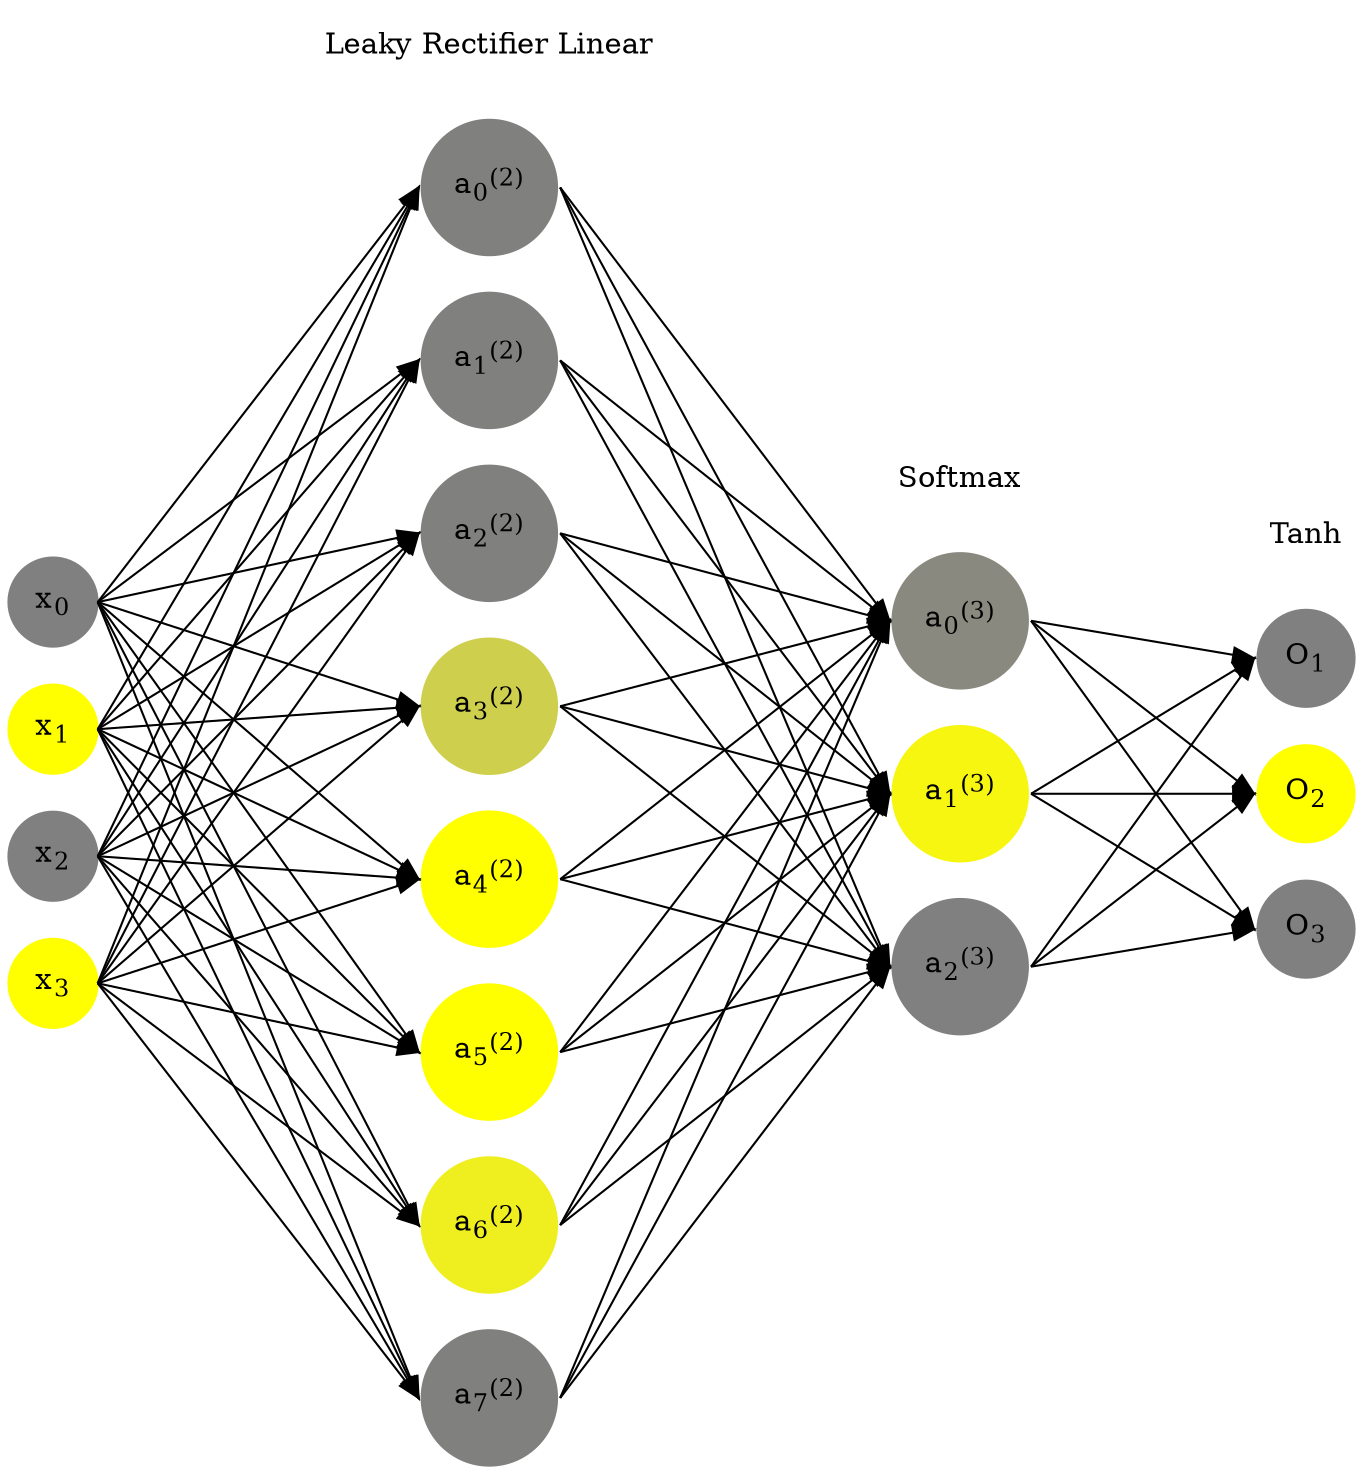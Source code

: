 digraph G {
	rankdir = LR;
	splines=false;
	edge[style=invis];
	ranksep= 1.4;
	{
	node [shape=circle, color="0.1667, 0.0, 0.5", style=filled, fillcolor="0.1667, 0.0, 0.5"];
	x0 [label=<x<sub>0</sub>>];
	}
	{
	node [shape=circle, color="0.1667, 1.0, 1.0", style=filled, fillcolor="0.1667, 1.0, 1.0"];
	x1 [label=<x<sub>1</sub>>];
	}
	{
	node [shape=circle, color="0.1667, 0.0, 0.5", style=filled, fillcolor="0.1667, 0.0, 0.5"];
	x2 [label=<x<sub>2</sub>>];
	}
	{
	node [shape=circle, color="0.1667, 1.0, 1.0", style=filled, fillcolor="0.1667, 1.0, 1.0"];
	x3 [label=<x<sub>3</sub>>];
	}
	{
	node [shape=circle, color="0.1667, 0.000775, 0.500387", style=filled, fillcolor="0.1667, 0.000775, 0.500387"];
	a02 [label=<a<sub>0</sub><sup>(2)</sup>>];
	}
	{
	node [shape=circle, color="0.1667, 0.000155, 0.500077", style=filled, fillcolor="0.1667, 0.000155, 0.500077"];
	a12 [label=<a<sub>1</sub><sup>(2)</sup>>];
	}
	{
	node [shape=circle, color="0.1667, 0.001502, 0.500751", style=filled, fillcolor="0.1667, 0.001502, 0.500751"];
	a22 [label=<a<sub>2</sub><sup>(2)</sup>>];
	}
	{
	node [shape=circle, color="0.1667, 0.623447, 0.811724", style=filled, fillcolor="0.1667, 0.623447, 0.811724"];
	a32 [label=<a<sub>3</sub><sup>(2)</sup>>];
	}
	{
	node [shape=circle, color="0.1667, 2.611131, 1.805566", style=filled, fillcolor="0.1667, 2.611131, 1.805566"];
	a42 [label=<a<sub>4</sub><sup>(2)</sup>>];
	}
	{
	node [shape=circle, color="0.1667, 3.956250, 2.478125", style=filled, fillcolor="0.1667, 3.956250, 2.478125"];
	a52 [label=<a<sub>5</sub><sup>(2)</sup>>];
	}
	{
	node [shape=circle, color="0.1667, 0.869079, 0.934540", style=filled, fillcolor="0.1667, 0.869079, 0.934540"];
	a62 [label=<a<sub>6</sub><sup>(2)</sup>>];
	}
	{
	node [shape=circle, color="0.1667, 0.000312, 0.500156", style=filled, fillcolor="0.1667, 0.000312, 0.500156"];
	a72 [label=<a<sub>7</sub><sup>(2)</sup>>];
	}
	{
	node [shape=circle, color="0.1667, 0.071883, 0.535942", style=filled, fillcolor="0.1667, 0.071883, 0.535942"];
	a03 [label=<a<sub>0</sub><sup>(3)</sup>>];
	}
	{
	node [shape=circle, color="0.1667, 0.928117, 0.964058", style=filled, fillcolor="0.1667, 0.928117, 0.964058"];
	a13 [label=<a<sub>1</sub><sup>(3)</sup>>];
	}
	{
	node [shape=circle, color="0.1667, 0.000000, 0.500000", style=filled, fillcolor="0.1667, 0.000000, 0.500000"];
	a23 [label=<a<sub>2</sub><sup>(3)</sup>>];
	}
	{
	node [shape=circle, color="0.1667, 0.0, 0.5", style=filled, fillcolor="0.1667, 0.0, 0.5"];
	O1 [label=<O<sub>1</sub>>];
	}
	{
	node [shape=circle, color="0.1667, 1.0, 1.0", style=filled, fillcolor="0.1667, 1.0, 1.0"];
	O2 [label=<O<sub>2</sub>>];
	}
	{
	node [shape=circle, color="0.1667, 0.0, 0.5", style=filled, fillcolor="0.1667, 0.0, 0.5"];
	O3 [label=<O<sub>3</sub>>];
	}
	{
	rank=same;
	x0->x1->x2->x3;
	}
	{
	rank=same;
	a02->a12->a22->a32->a42->a52->a62->a72;
	}
	{
	rank=same;
	a03->a13->a23;
	}
	{
	rank=same;
	O1->O2->O3;
	}
	l1 [shape=plaintext,label="Leaky Rectifier Linear"];
	l1->a02;
	{rank=same; l1;a02};
	l2 [shape=plaintext,label="Softmax"];
	l2->a03;
	{rank=same; l2;a03};
	l3 [shape=plaintext,label="Tanh"];
	l3->O1;
	{rank=same; l3;O1};
edge[style=solid, tailport=e, headport=w];
	{x0;x1;x2;x3} -> {a02;a12;a22;a32;a42;a52;a62;a72};
	{a02;a12;a22;a32;a42;a52;a62;a72} -> {a03;a13;a23};
	{a03;a13;a23} -> {O1,O2,O3};
}